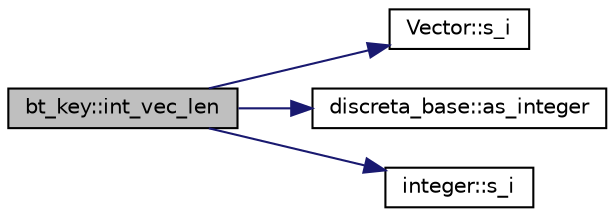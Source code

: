 digraph "bt_key::int_vec_len"
{
  edge [fontname="Helvetica",fontsize="10",labelfontname="Helvetica",labelfontsize="10"];
  node [fontname="Helvetica",fontsize="10",shape=record];
  rankdir="LR";
  Node1406 [label="bt_key::int_vec_len",height=0.2,width=0.4,color="black", fillcolor="grey75", style="filled", fontcolor="black"];
  Node1406 -> Node1407 [color="midnightblue",fontsize="10",style="solid",fontname="Helvetica"];
  Node1407 [label="Vector::s_i",height=0.2,width=0.4,color="black", fillcolor="white", style="filled",URL="$d5/db2/class_vector.html#a1c4fe1752523df8119f70dd550244871"];
  Node1406 -> Node1408 [color="midnightblue",fontsize="10",style="solid",fontname="Helvetica"];
  Node1408 [label="discreta_base::as_integer",height=0.2,width=0.4,color="black", fillcolor="white", style="filled",URL="$d7/d71/classdiscreta__base.html#a00d7691eaf874fd283d942692fe8dd26"];
  Node1406 -> Node1409 [color="midnightblue",fontsize="10",style="solid",fontname="Helvetica"];
  Node1409 [label="integer::s_i",height=0.2,width=0.4,color="black", fillcolor="white", style="filled",URL="$d0/de5/classinteger.html#adf28e9f94d4c844adaa950deeb80b904"];
}
